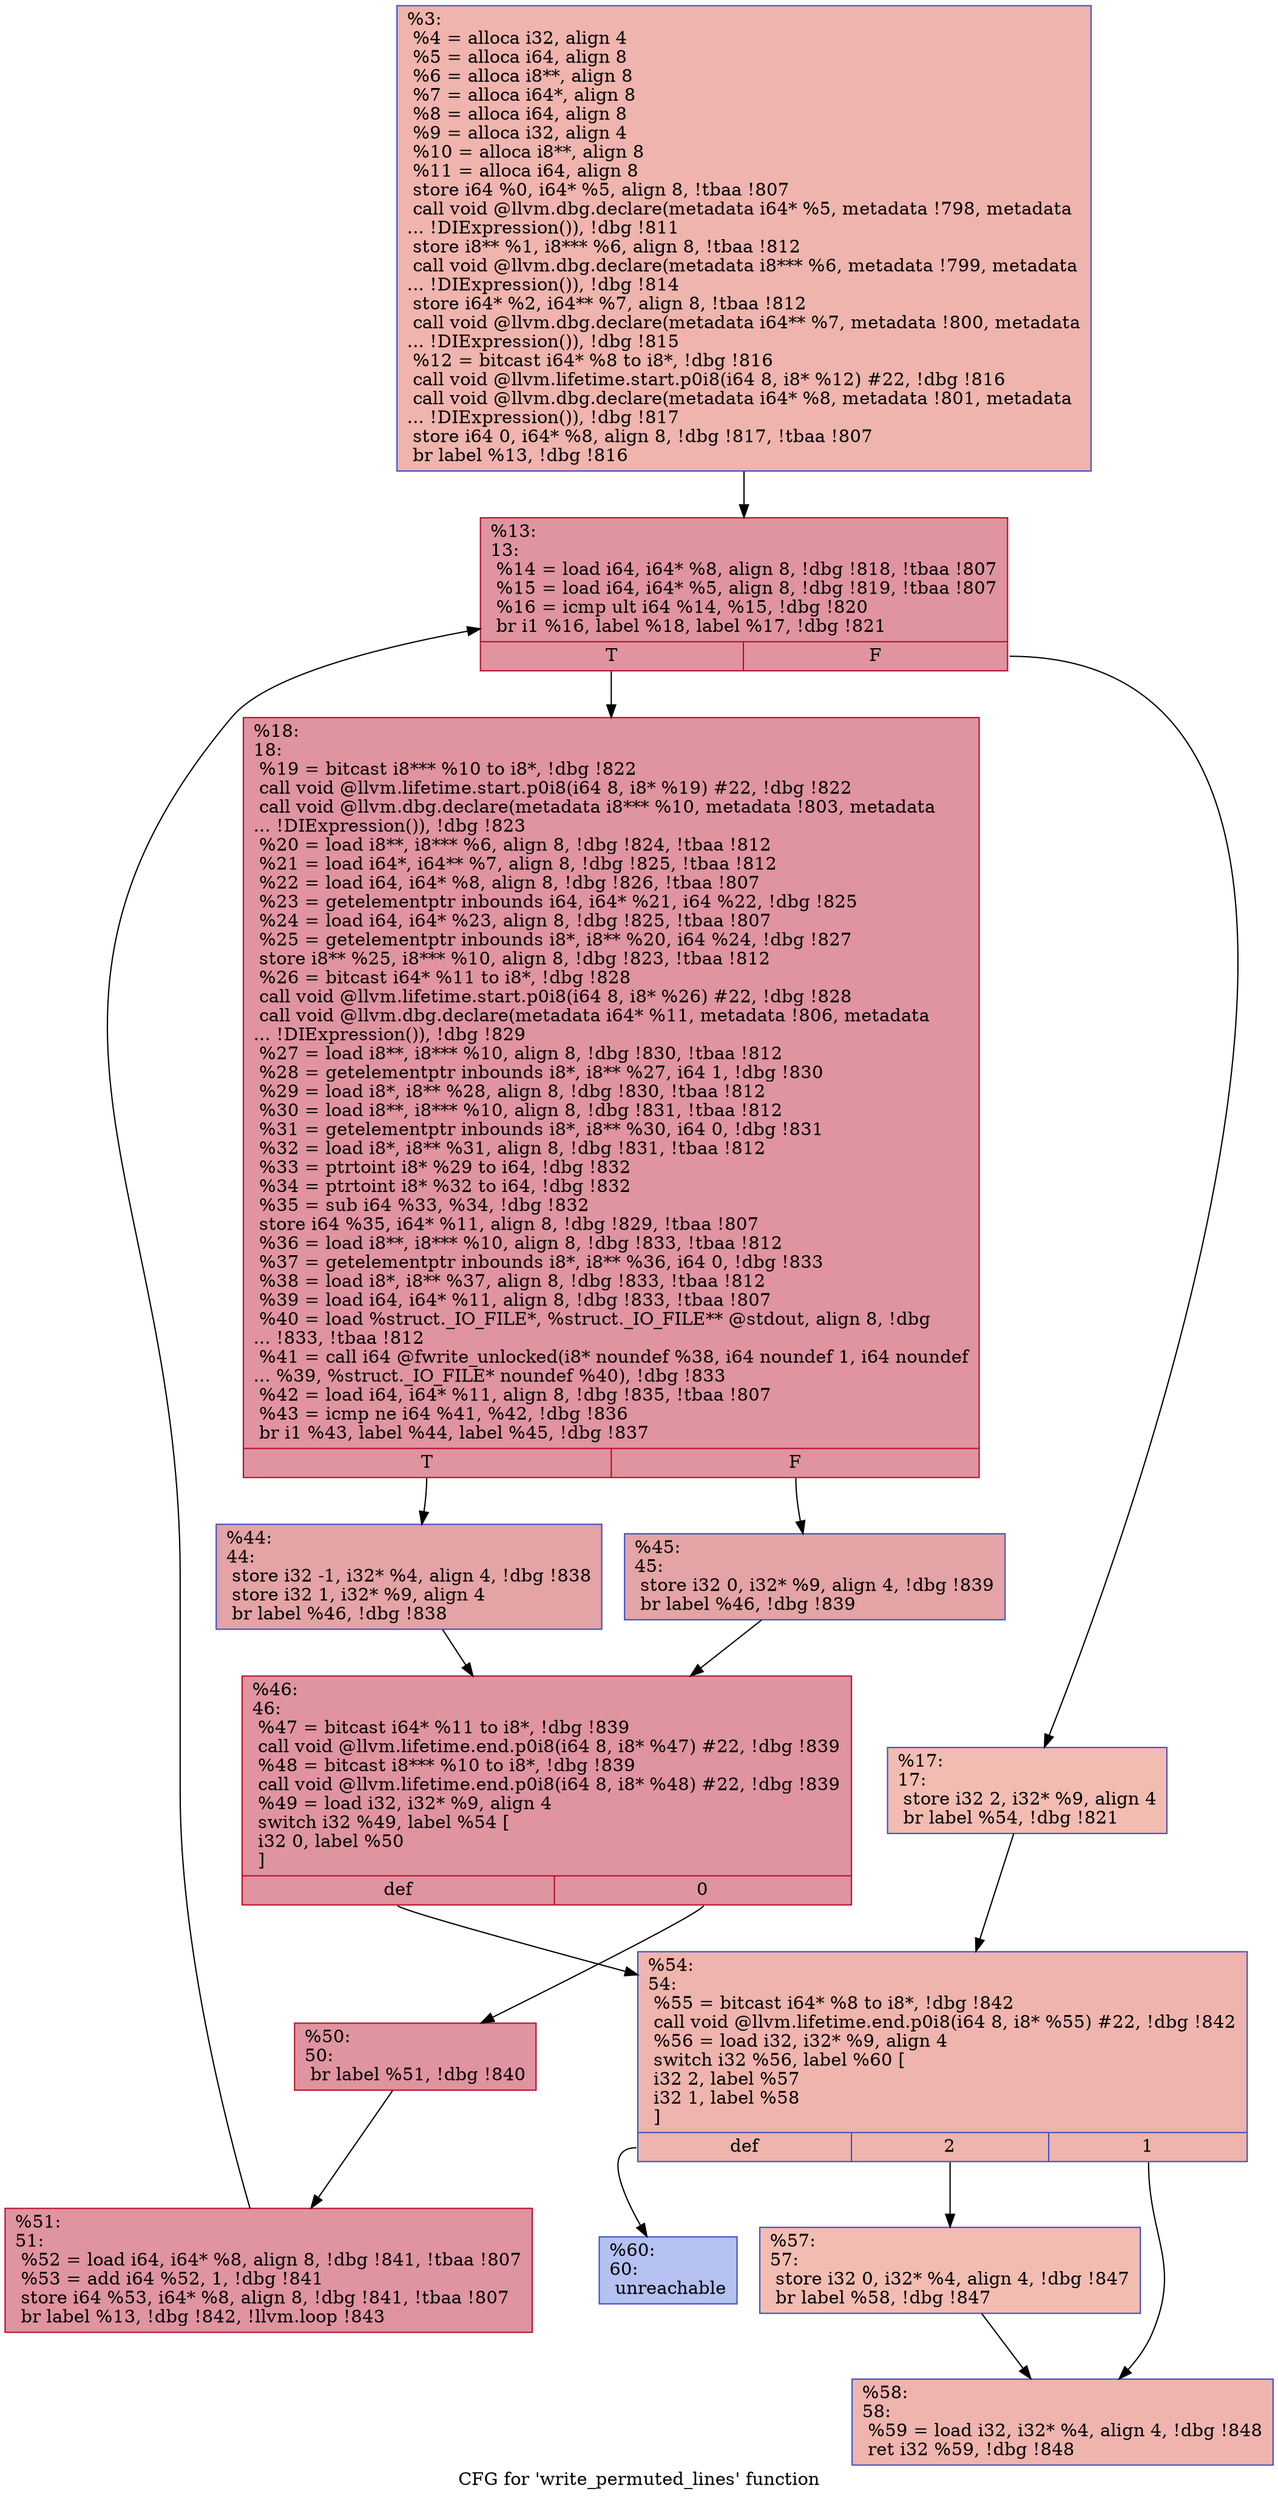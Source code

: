 digraph "CFG for 'write_permuted_lines' function" {
	label="CFG for 'write_permuted_lines' function";

	Node0x18c6e40 [shape=record,color="#3d50c3ff", style=filled, fillcolor="#d8564670",label="{%3:\l  %4 = alloca i32, align 4\l  %5 = alloca i64, align 8\l  %6 = alloca i8**, align 8\l  %7 = alloca i64*, align 8\l  %8 = alloca i64, align 8\l  %9 = alloca i32, align 4\l  %10 = alloca i8**, align 8\l  %11 = alloca i64, align 8\l  store i64 %0, i64* %5, align 8, !tbaa !807\l  call void @llvm.dbg.declare(metadata i64* %5, metadata !798, metadata\l... !DIExpression()), !dbg !811\l  store i8** %1, i8*** %6, align 8, !tbaa !812\l  call void @llvm.dbg.declare(metadata i8*** %6, metadata !799, metadata\l... !DIExpression()), !dbg !814\l  store i64* %2, i64** %7, align 8, !tbaa !812\l  call void @llvm.dbg.declare(metadata i64** %7, metadata !800, metadata\l... !DIExpression()), !dbg !815\l  %12 = bitcast i64* %8 to i8*, !dbg !816\l  call void @llvm.lifetime.start.p0i8(i64 8, i8* %12) #22, !dbg !816\l  call void @llvm.dbg.declare(metadata i64* %8, metadata !801, metadata\l... !DIExpression()), !dbg !817\l  store i64 0, i64* %8, align 8, !dbg !817, !tbaa !807\l  br label %13, !dbg !816\l}"];
	Node0x18c6e40 -> Node0x18c6e90;
	Node0x18c6e90 [shape=record,color="#b70d28ff", style=filled, fillcolor="#b70d2870",label="{%13:\l13:                                               \l  %14 = load i64, i64* %8, align 8, !dbg !818, !tbaa !807\l  %15 = load i64, i64* %5, align 8, !dbg !819, !tbaa !807\l  %16 = icmp ult i64 %14, %15, !dbg !820\l  br i1 %16, label %18, label %17, !dbg !821\l|{<s0>T|<s1>F}}"];
	Node0x18c6e90:s0 -> Node0x18c6f30;
	Node0x18c6e90:s1 -> Node0x18c6ee0;
	Node0x18c6ee0 [shape=record,color="#3d50c3ff", style=filled, fillcolor="#e1675170",label="{%17:\l17:                                               \l  store i32 2, i32* %9, align 4\l  br label %54, !dbg !821\l}"];
	Node0x18c6ee0 -> Node0x18c7110;
	Node0x18c6f30 [shape=record,color="#b70d28ff", style=filled, fillcolor="#b70d2870",label="{%18:\l18:                                               \l  %19 = bitcast i8*** %10 to i8*, !dbg !822\l  call void @llvm.lifetime.start.p0i8(i64 8, i8* %19) #22, !dbg !822\l  call void @llvm.dbg.declare(metadata i8*** %10, metadata !803, metadata\l... !DIExpression()), !dbg !823\l  %20 = load i8**, i8*** %6, align 8, !dbg !824, !tbaa !812\l  %21 = load i64*, i64** %7, align 8, !dbg !825, !tbaa !812\l  %22 = load i64, i64* %8, align 8, !dbg !826, !tbaa !807\l  %23 = getelementptr inbounds i64, i64* %21, i64 %22, !dbg !825\l  %24 = load i64, i64* %23, align 8, !dbg !825, !tbaa !807\l  %25 = getelementptr inbounds i8*, i8** %20, i64 %24, !dbg !827\l  store i8** %25, i8*** %10, align 8, !dbg !823, !tbaa !812\l  %26 = bitcast i64* %11 to i8*, !dbg !828\l  call void @llvm.lifetime.start.p0i8(i64 8, i8* %26) #22, !dbg !828\l  call void @llvm.dbg.declare(metadata i64* %11, metadata !806, metadata\l... !DIExpression()), !dbg !829\l  %27 = load i8**, i8*** %10, align 8, !dbg !830, !tbaa !812\l  %28 = getelementptr inbounds i8*, i8** %27, i64 1, !dbg !830\l  %29 = load i8*, i8** %28, align 8, !dbg !830, !tbaa !812\l  %30 = load i8**, i8*** %10, align 8, !dbg !831, !tbaa !812\l  %31 = getelementptr inbounds i8*, i8** %30, i64 0, !dbg !831\l  %32 = load i8*, i8** %31, align 8, !dbg !831, !tbaa !812\l  %33 = ptrtoint i8* %29 to i64, !dbg !832\l  %34 = ptrtoint i8* %32 to i64, !dbg !832\l  %35 = sub i64 %33, %34, !dbg !832\l  store i64 %35, i64* %11, align 8, !dbg !829, !tbaa !807\l  %36 = load i8**, i8*** %10, align 8, !dbg !833, !tbaa !812\l  %37 = getelementptr inbounds i8*, i8** %36, i64 0, !dbg !833\l  %38 = load i8*, i8** %37, align 8, !dbg !833, !tbaa !812\l  %39 = load i64, i64* %11, align 8, !dbg !833, !tbaa !807\l  %40 = load %struct._IO_FILE*, %struct._IO_FILE** @stdout, align 8, !dbg\l... !833, !tbaa !812\l  %41 = call i64 @fwrite_unlocked(i8* noundef %38, i64 noundef 1, i64 noundef\l... %39, %struct._IO_FILE* noundef %40), !dbg !833\l  %42 = load i64, i64* %11, align 8, !dbg !835, !tbaa !807\l  %43 = icmp ne i64 %41, %42, !dbg !836\l  br i1 %43, label %44, label %45, !dbg !837\l|{<s0>T|<s1>F}}"];
	Node0x18c6f30:s0 -> Node0x18c6f80;
	Node0x18c6f30:s1 -> Node0x18c6fd0;
	Node0x18c6f80 [shape=record,color="#3d50c3ff", style=filled, fillcolor="#c32e3170",label="{%44:\l44:                                               \l  store i32 -1, i32* %4, align 4, !dbg !838\l  store i32 1, i32* %9, align 4\l  br label %46, !dbg !838\l}"];
	Node0x18c6f80 -> Node0x18c7020;
	Node0x18c6fd0 [shape=record,color="#3d50c3ff", style=filled, fillcolor="#c32e3170",label="{%45:\l45:                                               \l  store i32 0, i32* %9, align 4, !dbg !839\l  br label %46, !dbg !839\l}"];
	Node0x18c6fd0 -> Node0x18c7020;
	Node0x18c7020 [shape=record,color="#b70d28ff", style=filled, fillcolor="#b70d2870",label="{%46:\l46:                                               \l  %47 = bitcast i64* %11 to i8*, !dbg !839\l  call void @llvm.lifetime.end.p0i8(i64 8, i8* %47) #22, !dbg !839\l  %48 = bitcast i8*** %10 to i8*, !dbg !839\l  call void @llvm.lifetime.end.p0i8(i64 8, i8* %48) #22, !dbg !839\l  %49 = load i32, i32* %9, align 4\l  switch i32 %49, label %54 [\l    i32 0, label %50\l  ]\l|{<s0>def|<s1>0}}"];
	Node0x18c7020:s0 -> Node0x18c7110;
	Node0x18c7020:s1 -> Node0x18c7070;
	Node0x18c7070 [shape=record,color="#b70d28ff", style=filled, fillcolor="#b70d2870",label="{%50:\l50:                                               \l  br label %51, !dbg !840\l}"];
	Node0x18c7070 -> Node0x18c70c0;
	Node0x18c70c0 [shape=record,color="#b70d28ff", style=filled, fillcolor="#b70d2870",label="{%51:\l51:                                               \l  %52 = load i64, i64* %8, align 8, !dbg !841, !tbaa !807\l  %53 = add i64 %52, 1, !dbg !841\l  store i64 %53, i64* %8, align 8, !dbg !841, !tbaa !807\l  br label %13, !dbg !842, !llvm.loop !843\l}"];
	Node0x18c70c0 -> Node0x18c6e90;
	Node0x18c7110 [shape=record,color="#3d50c3ff", style=filled, fillcolor="#d8564670",label="{%54:\l54:                                               \l  %55 = bitcast i64* %8 to i8*, !dbg !842\l  call void @llvm.lifetime.end.p0i8(i64 8, i8* %55) #22, !dbg !842\l  %56 = load i32, i32* %9, align 4\l  switch i32 %56, label %60 [\l    i32 2, label %57\l    i32 1, label %58\l  ]\l|{<s0>def|<s1>2|<s2>1}}"];
	Node0x18c7110:s0 -> Node0x18c7200;
	Node0x18c7110:s1 -> Node0x18c7160;
	Node0x18c7110:s2 -> Node0x18c71b0;
	Node0x18c7160 [shape=record,color="#3d50c3ff", style=filled, fillcolor="#e1675170",label="{%57:\l57:                                               \l  store i32 0, i32* %4, align 4, !dbg !847\l  br label %58, !dbg !847\l}"];
	Node0x18c7160 -> Node0x18c71b0;
	Node0x18c71b0 [shape=record,color="#3d50c3ff", style=filled, fillcolor="#d8564670",label="{%58:\l58:                                               \l  %59 = load i32, i32* %4, align 4, !dbg !848\l  ret i32 %59, !dbg !848\l}"];
	Node0x18c7200 [shape=record,color="#3d50c3ff", style=filled, fillcolor="#5572df70",label="{%60:\l60:                                               \l  unreachable\l}"];
}

